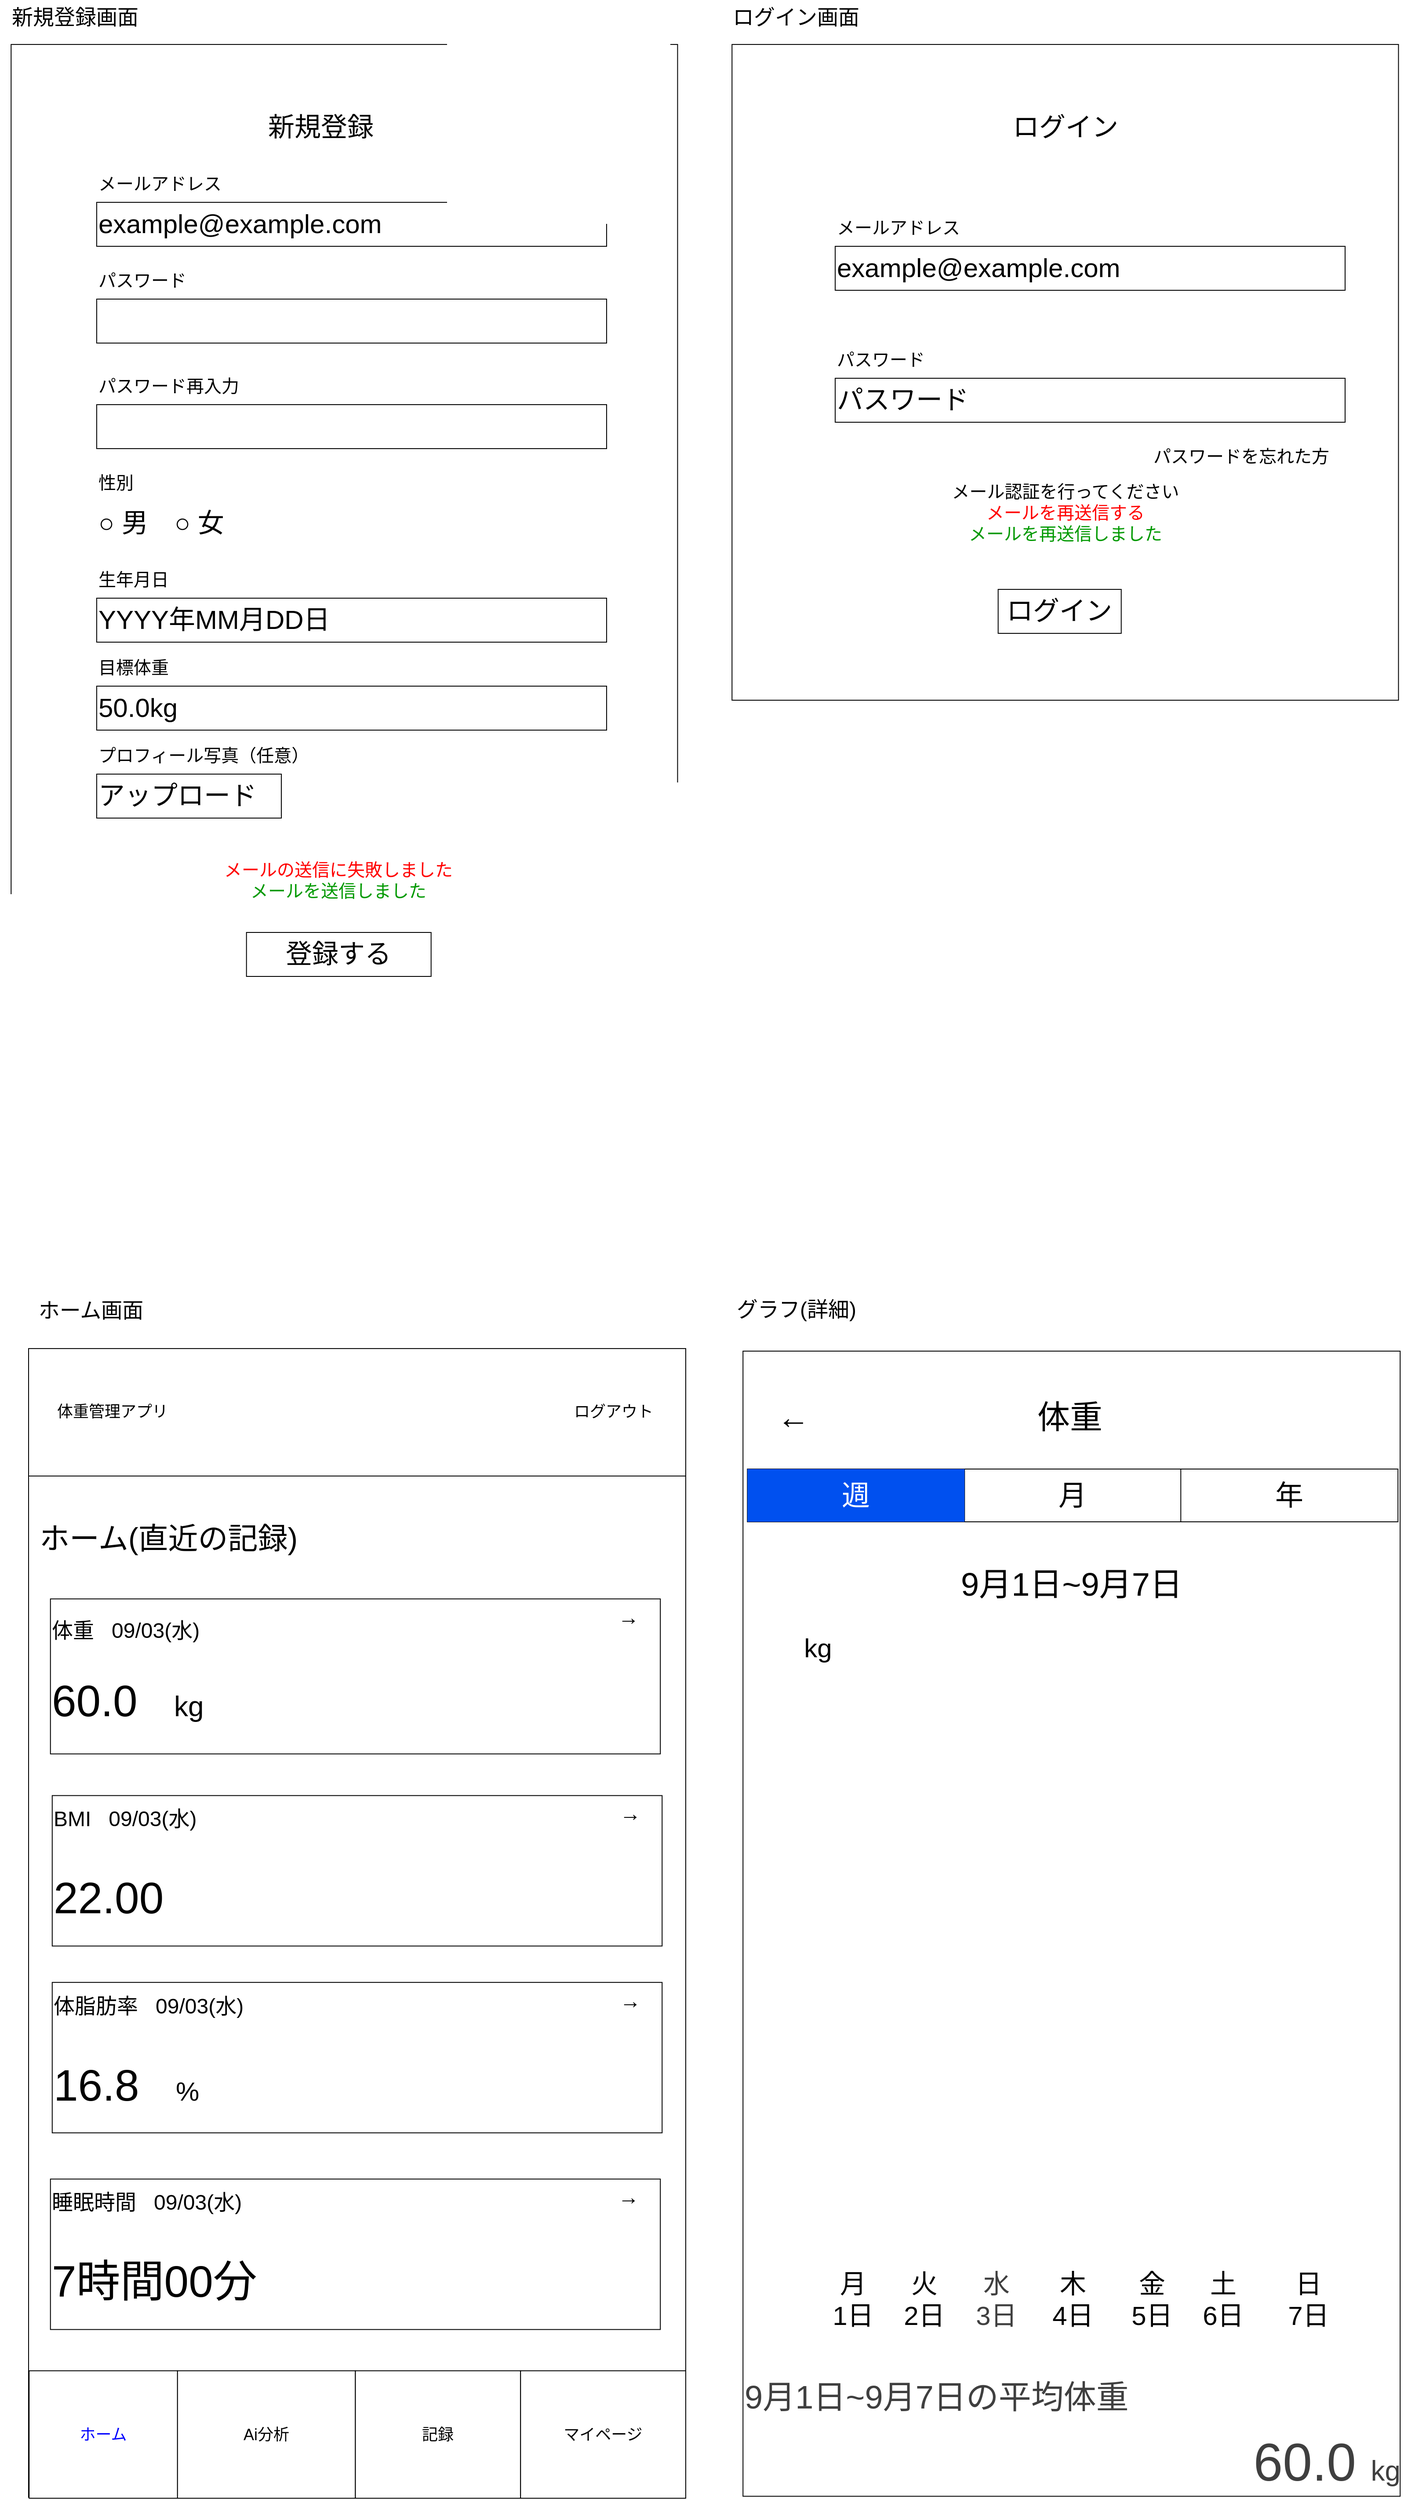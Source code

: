 <mxfile>
    <diagram id="lO2k1UXp4sj1cX4oM6pQ" name="ページ1">
        <mxGraphModel dx="2458" dy="2262" grid="1" gridSize="10" guides="1" tooltips="1" connect="1" arrows="1" fold="1" page="1" pageScale="1" pageWidth="827" pageHeight="1169" math="0" shadow="0">
            <root>
                <mxCell id="0"/>
                <mxCell id="1" parent="0"/>
                <mxCell id="6" value="" style="group;strokeColor=none;" vertex="1" connectable="0" parent="1">
                    <mxGeometry x="640" y="1350" width="763" height="1370" as="geometry"/>
                </mxCell>
                <mxCell id="82" value="" style="group" vertex="1" connectable="0" parent="6">
                    <mxGeometry x="12.5" width="747.5" height="1370" as="geometry"/>
                </mxCell>
                <mxCell id="2" value="" style="rounded=0;whiteSpace=wrap;html=1;" vertex="1" parent="82">
                    <mxGeometry y="67.069" width="747.491" height="1301.813" as="geometry"/>
                </mxCell>
                <mxCell id="3" value="&lt;font style=&quot;font-size: 18px;&quot;&gt;&amp;nbsp; &amp;nbsp; &amp;nbsp; 体重管理アプリ&lt;/font&gt;" style="rounded=0;whiteSpace=wrap;html=1;align=left;" vertex="1" parent="82">
                    <mxGeometry x="0.007" y="63.051" width="747.493" height="144.887" as="geometry"/>
                </mxCell>
                <mxCell id="4" value="&lt;font style=&quot;font-size: 18px;&quot;&gt;　　 ログアウト&amp;nbsp; &amp;nbsp; &amp;nbsp; &amp;nbsp;　　　&lt;/font&gt;" style="rounded=0;whiteSpace=wrap;html=1;align=right;strokeColor=none;fontColor=default;fillColor=none;" vertex="1" parent="82">
                    <mxGeometry x="385.597" y="62.73" width="361.903" height="144.887" as="geometry"/>
                </mxCell>
                <mxCell id="53" value="&lt;span style=&quot;font-size: 18px;&quot;&gt;&lt;font style=&quot;color: rgb(0, 0, 255);&quot;&gt;ホーム&lt;/font&gt;&lt;/span&gt;" style="rounded=0;whiteSpace=wrap;html=1;align=center;" vertex="1" parent="82">
                    <mxGeometry x="0.599" y="1225.113" width="168.804" height="144.887" as="geometry"/>
                </mxCell>
                <mxCell id="54" value="&lt;font style=&quot;font-size: 18px;&quot;&gt;Ai分析&lt;/font&gt;" style="rounded=0;whiteSpace=wrap;html=1;align=center;" vertex="1" parent="82">
                    <mxGeometry x="169.404" y="1225.113" width="202.334" height="144.887" as="geometry"/>
                </mxCell>
                <mxCell id="55" value="&lt;span style=&quot;font-size: 18px;&quot;&gt;記録&lt;/span&gt;" style="rounded=0;whiteSpace=wrap;html=1;align=center;" vertex="1" parent="82">
                    <mxGeometry x="371.737" y="1225.113" width="187.881" height="144.887" as="geometry"/>
                </mxCell>
                <mxCell id="56" value="&lt;span style=&quot;font-size: 18px;&quot;&gt;マイページ&lt;/span&gt;" style="rounded=0;whiteSpace=wrap;html=1;align=center;" vertex="1" parent="82">
                    <mxGeometry x="559.619" y="1225.113" width="187.881" height="144.887" as="geometry"/>
                </mxCell>
                <mxCell id="57" value="&lt;font style=&quot;font-size: 34px;&quot;&gt;ホーム(直近の記録)&lt;/font&gt;" style="rounded=0;whiteSpace=wrap;html=1;align=left;fillColor=none;strokeColor=none;" vertex="1" parent="82">
                    <mxGeometry x="10.421" y="232.607" width="547.606" height="92.488" as="geometry"/>
                </mxCell>
                <mxCell id="62" value="" style="group" vertex="1" connectable="0" parent="82">
                    <mxGeometry x="24.878" y="347.642" width="693.713" height="177.309" as="geometry"/>
                </mxCell>
                <mxCell id="58" value="" style="rounded=0;whiteSpace=wrap;html=1;align=left;" vertex="1" parent="62">
                    <mxGeometry width="693.713" height="176.2" as="geometry"/>
                </mxCell>
                <mxCell id="59" value="&lt;font style=&quot;font-size: 24px;&quot;&gt;体重&amp;nbsp; &amp;nbsp;&lt;/font&gt;&lt;span style=&quot;font-size: 24px; background-color: transparent;&quot;&gt;09/03(水)&lt;/span&gt;" style="rounded=0;whiteSpace=wrap;html=1;align=left;fillColor=none;strokeColor=none;" vertex="1" parent="62">
                    <mxGeometry width="289.047" height="72.553" as="geometry"/>
                </mxCell>
                <mxCell id="60" value="&lt;span style=&quot;font-size: 24px;&quot;&gt;→&lt;/span&gt;" style="rounded=0;whiteSpace=wrap;html=1;align=center;fillColor=none;strokeColor=none;verticalAlign=top;" vertex="1" parent="62">
                    <mxGeometry x="621.451" width="72.262" height="72.553" as="geometry"/>
                </mxCell>
                <mxCell id="63" value="&lt;font style=&quot;font-size: 50px;&quot;&gt;60.0&amp;nbsp; &amp;nbsp;&lt;/font&gt;&lt;font style=&quot;font-size: 32px;&quot;&gt;kg&lt;/font&gt;" style="rounded=0;whiteSpace=wrap;html=1;align=left;fillColor=none;strokeColor=none;" vertex="1" parent="62">
                    <mxGeometry y="55.409" width="274.595" height="120.791" as="geometry"/>
                </mxCell>
                <mxCell id="65" value="" style="group" vertex="1" connectable="0" parent="82">
                    <mxGeometry x="26.904" y="571.206" width="693.713" height="177.733" as="geometry"/>
                </mxCell>
                <mxCell id="66" value="" style="rounded=0;whiteSpace=wrap;html=1;align=left;" vertex="1" parent="65">
                    <mxGeometry width="693.71" height="171.041" as="geometry"/>
                </mxCell>
                <mxCell id="67" value="&lt;font style=&quot;font-size: 24px;&quot;&gt;BMI&amp;nbsp; &amp;nbsp;&lt;/font&gt;&lt;span style=&quot;font-size: 24px; background-color: transparent;&quot;&gt;09/03(水)&lt;/span&gt;" style="rounded=0;whiteSpace=wrap;html=1;align=left;fillColor=none;strokeColor=none;" vertex="1" parent="65">
                    <mxGeometry width="289.051" height="53.916" as="geometry"/>
                </mxCell>
                <mxCell id="68" value="&lt;span style=&quot;font-size: 24px;&quot;&gt;→&lt;/span&gt;" style="rounded=0;whiteSpace=wrap;html=1;align=center;fillColor=none;strokeColor=none;verticalAlign=top;" vertex="1" parent="65">
                    <mxGeometry x="621.451" width="72.262" height="72.727" as="geometry"/>
                </mxCell>
                <mxCell id="69" value="&lt;font style=&quot;font-size: 50px;&quot;&gt;22.00&amp;nbsp; &amp;nbsp;&lt;/font&gt;" style="rounded=0;whiteSpace=wrap;html=1;align=left;fillColor=none;strokeColor=none;" vertex="1" parent="65">
                    <mxGeometry y="55.542" width="274.595" height="121.081" as="geometry"/>
                </mxCell>
                <mxCell id="70" value="" style="group" vertex="1" connectable="0" parent="82">
                    <mxGeometry x="26.904" y="783.592" width="693.713" height="177.733" as="geometry"/>
                </mxCell>
                <mxCell id="71" value="" style="rounded=0;whiteSpace=wrap;html=1;align=left;" vertex="1" parent="70">
                    <mxGeometry width="693.71" height="171.041" as="geometry"/>
                </mxCell>
                <mxCell id="72" value="&lt;font style=&quot;font-size: 24px;&quot;&gt;体脂肪率&amp;nbsp; &amp;nbsp;&lt;/font&gt;&lt;span style=&quot;font-size: 24px; background-color: transparent;&quot;&gt;09/03(水)&lt;/span&gt;" style="rounded=0;whiteSpace=wrap;html=1;align=left;fillColor=none;strokeColor=none;" vertex="1" parent="70">
                    <mxGeometry width="384.337" height="53.912" as="geometry"/>
                </mxCell>
                <mxCell id="73" value="&lt;span style=&quot;font-size: 24px;&quot;&gt;→&lt;/span&gt;" style="rounded=0;whiteSpace=wrap;html=1;align=center;fillColor=none;strokeColor=none;verticalAlign=top;" vertex="1" parent="70">
                    <mxGeometry x="621.451" width="72.262" height="72.727" as="geometry"/>
                </mxCell>
                <mxCell id="74" value="&lt;font style=&quot;font-size: 50px;&quot;&gt;16.8&amp;nbsp; &amp;nbsp;&lt;/font&gt;&lt;font style=&quot;font-size: 30px;&quot;&gt;%&lt;/font&gt;&lt;font style=&quot;font-size: 50px;&quot;&gt;&amp;nbsp; &amp;nbsp;&lt;/font&gt;" style="rounded=0;whiteSpace=wrap;html=1;align=left;fillColor=none;strokeColor=none;" vertex="1" parent="70">
                    <mxGeometry y="55.544" width="354.772" height="121.082" as="geometry"/>
                </mxCell>
                <mxCell id="75" value="" style="group" vertex="1" connectable="0" parent="82">
                    <mxGeometry x="24.878" y="1007.156" width="693.713" height="177.733" as="geometry"/>
                </mxCell>
                <mxCell id="76" value="" style="rounded=0;whiteSpace=wrap;html=1;align=left;" vertex="1" parent="75">
                    <mxGeometry width="693.71" height="171.041" as="geometry"/>
                </mxCell>
                <mxCell id="77" value="&lt;font style=&quot;font-size: 24px;&quot;&gt;睡眠時間&amp;nbsp; &amp;nbsp;&lt;/font&gt;&lt;span style=&quot;font-size: 24px; background-color: transparent;&quot;&gt;09/03(水)&lt;/span&gt;" style="rounded=0;whiteSpace=wrap;html=1;align=left;fillColor=none;strokeColor=none;" vertex="1" parent="75">
                    <mxGeometry width="354.772" height="53.912" as="geometry"/>
                </mxCell>
                <mxCell id="78" value="&lt;span style=&quot;font-size: 24px;&quot;&gt;→&lt;/span&gt;" style="rounded=0;whiteSpace=wrap;html=1;align=center;fillColor=none;strokeColor=none;verticalAlign=top;" vertex="1" parent="75">
                    <mxGeometry x="621.451" width="72.262" height="72.727" as="geometry"/>
                </mxCell>
                <mxCell id="79" value="&lt;font style=&quot;font-size: 50px;&quot;&gt;7時間00分&lt;/font&gt;" style="rounded=0;whiteSpace=wrap;html=1;align=left;fillColor=none;strokeColor=none;" vertex="1" parent="75">
                    <mxGeometry y="55.544" width="458.248" height="121.082" as="geometry"/>
                </mxCell>
                <mxCell id="5" value="&lt;font style=&quot;font-size: 24px;&quot;&gt;ホーム画面&lt;/font&gt;" style="text;html=1;align=center;verticalAlign=middle;resizable=0;points=[];autosize=1;strokeColor=none;fillColor=none;" vertex="1" parent="82">
                    <mxGeometry x="0.606" width="140" height="40" as="geometry"/>
                </mxCell>
                <mxCell id="17" value="" style="group" vertex="1" connectable="0" parent="1">
                    <mxGeometry x="620" y="-120" width="770.73" height="1170" as="geometry"/>
                </mxCell>
                <mxCell id="7" value="" style="group" vertex="1" connectable="0" parent="17">
                    <mxGeometry width="770.73" height="1170" as="geometry"/>
                </mxCell>
                <mxCell id="8" value="" style="rounded=0;whiteSpace=wrap;html=1;" vertex="1" parent="7">
                    <mxGeometry x="12.63" y="50.54" width="758.1" height="1119.46" as="geometry"/>
                </mxCell>
                <mxCell id="32" value="&lt;div style=&quot;&quot;&gt;&lt;font style=&quot;font-size: 20px;&quot;&gt;メールアドレス&lt;/font&gt;&lt;/div&gt;" style="rounded=0;whiteSpace=wrap;html=1;align=left;verticalAlign=top;strokeColor=none;fillColor=none;" vertex="1" parent="7">
                    <mxGeometry x="110" y="190" width="160" height="40" as="geometry"/>
                </mxCell>
                <mxCell id="33" value="&lt;div style=&quot;&quot;&gt;&lt;span style=&quot;font-size: 30px;&quot;&gt;example@example.com&lt;/span&gt;&lt;/div&gt;&lt;div style=&quot;&quot;&gt;&lt;span style=&quot;background-color: transparent;&quot;&gt;&lt;font style=&quot;font-size: 30px;&quot;&gt;&lt;br&gt;&lt;/font&gt;&lt;/span&gt;&lt;/div&gt;" style="rounded=0;whiteSpace=wrap;html=1;align=left;verticalAlign=top;strokeColor=default;" vertex="1" parent="7">
                    <mxGeometry x="110" y="230" width="580" height="50" as="geometry"/>
                </mxCell>
                <mxCell id="34" value="&lt;div style=&quot;&quot;&gt;&lt;span style=&quot;background-color: transparent;&quot;&gt;&lt;font style=&quot;font-size: 30px;&quot;&gt;新規登録&lt;/font&gt;&lt;/span&gt;&lt;/div&gt;&lt;div style=&quot;&quot;&gt;&lt;span style=&quot;background-color: transparent;&quot;&gt;&lt;font style=&quot;font-size: 30px;&quot;&gt;&lt;br&gt;&lt;/font&gt;&lt;/span&gt;&lt;/div&gt;" style="rounded=0;whiteSpace=wrap;html=1;align=center;verticalAlign=top;strokeColor=none;" vertex="1" parent="7">
                    <mxGeometry x="280.0" y="120" width="170" height="50" as="geometry"/>
                </mxCell>
                <mxCell id="38" value="&lt;div style=&quot;&quot;&gt;&lt;font style=&quot;font-size: 20px;&quot;&gt;性別&lt;/font&gt;&lt;/div&gt;" style="rounded=0;whiteSpace=wrap;html=1;align=left;verticalAlign=top;strokeColor=none;fillColor=none;" vertex="1" parent="7">
                    <mxGeometry x="110" y="530" width="112.5" height="90" as="geometry"/>
                </mxCell>
                <mxCell id="39" value="&lt;div style=&quot;&quot;&gt;&lt;span style=&quot;font-size: 30px;&quot;&gt;○ 男　○ 女&lt;/span&gt;&lt;/div&gt;&lt;div style=&quot;&quot;&gt;&lt;span style=&quot;background-color: transparent;&quot;&gt;&lt;font style=&quot;font-size: 30px;&quot;&gt;&lt;br&gt;&lt;/font&gt;&lt;/span&gt;&lt;/div&gt;" style="rounded=0;whiteSpace=wrap;html=1;align=left;verticalAlign=top;strokeColor=none;" vertex="1" parent="7">
                    <mxGeometry x="110" y="570" width="170" height="50" as="geometry"/>
                </mxCell>
                <mxCell id="40" value="&lt;div style=&quot;&quot;&gt;&lt;span style=&quot;font-size: 20px;&quot;&gt;生年月日&lt;/span&gt;&lt;/div&gt;" style="rounded=0;whiteSpace=wrap;html=1;align=left;verticalAlign=top;strokeColor=none;fillColor=none;" vertex="1" parent="7">
                    <mxGeometry x="110" y="640" width="160" height="40" as="geometry"/>
                </mxCell>
                <mxCell id="41" value="&lt;div style=&quot;&quot;&gt;&lt;span style=&quot;font-size: 30px;&quot;&gt;YYYY年MM月DD日&lt;/span&gt;&lt;/div&gt;" style="rounded=0;whiteSpace=wrap;html=1;align=left;verticalAlign=top;strokeColor=default;" vertex="1" parent="7">
                    <mxGeometry x="110" y="680" width="580" height="50" as="geometry"/>
                </mxCell>
                <mxCell id="42" value="&lt;div style=&quot;&quot;&gt;&lt;span style=&quot;font-size: 20px;&quot;&gt;目標体重&lt;/span&gt;&lt;/div&gt;" style="rounded=0;whiteSpace=wrap;html=1;align=left;verticalAlign=top;strokeColor=none;fillColor=none;" vertex="1" parent="7">
                    <mxGeometry x="110" y="740" width="160" height="40" as="geometry"/>
                </mxCell>
                <mxCell id="43" value="&lt;div style=&quot;&quot;&gt;&lt;span style=&quot;font-size: 30px;&quot;&gt;50.0kg&lt;/span&gt;&lt;/div&gt;" style="rounded=0;whiteSpace=wrap;html=1;align=left;verticalAlign=top;strokeColor=default;" vertex="1" parent="7">
                    <mxGeometry x="110" y="780" width="580" height="50" as="geometry"/>
                </mxCell>
                <mxCell id="44" value="&lt;div style=&quot;&quot;&gt;&lt;span style=&quot;font-size: 20px;&quot;&gt;プロフィール写真（任意）&lt;/span&gt;&lt;/div&gt;" style="rounded=0;whiteSpace=wrap;html=1;align=left;verticalAlign=top;strokeColor=none;fillColor=none;" vertex="1" parent="7">
                    <mxGeometry x="110" y="840" width="300" height="40" as="geometry"/>
                </mxCell>
                <mxCell id="45" value="&lt;div style=&quot;&quot;&gt;&lt;span style=&quot;font-size: 30px;&quot;&gt;アップロード&lt;/span&gt;&lt;/div&gt;" style="rounded=0;whiteSpace=wrap;html=1;align=left;verticalAlign=top;strokeColor=default;" vertex="1" parent="7">
                    <mxGeometry x="110" y="880" width="210" height="50" as="geometry"/>
                </mxCell>
                <mxCell id="46" value="&lt;div style=&quot;&quot;&gt;&lt;span style=&quot;font-size: 30px;&quot;&gt;登録する&lt;/span&gt;&lt;/div&gt;" style="rounded=0;whiteSpace=wrap;html=1;align=center;verticalAlign=top;strokeColor=default;" vertex="1" parent="7">
                    <mxGeometry x="280.36" y="1060" width="210" height="50" as="geometry"/>
                </mxCell>
                <mxCell id="47" value="&lt;div style=&quot;&quot;&gt;&lt;span style=&quot;font-size: 20px; background-color: transparent;&quot;&gt;&lt;font style=&quot;color: rgb(255, 0, 0);&quot;&gt;メールの送信に失敗しました&lt;/font&gt;&lt;/span&gt;&lt;/div&gt;&lt;div style=&quot;&quot;&gt;&lt;font style=&quot;font-size: 20px; color: rgb(0, 153, 0);&quot;&gt;メールを送信しました&lt;/font&gt;&lt;/div&gt;" style="rounded=0;whiteSpace=wrap;html=1;align=center;verticalAlign=top;strokeColor=none;fillColor=none;" vertex="1" parent="7">
                    <mxGeometry x="241.2" y="970" width="288.32" height="60" as="geometry"/>
                </mxCell>
                <mxCell id="48" value="&lt;div style=&quot;&quot;&gt;&lt;font style=&quot;font-size: 20px;&quot;&gt;パスワード&lt;/font&gt;&lt;/div&gt;" style="rounded=0;whiteSpace=wrap;html=1;align=left;verticalAlign=top;strokeColor=none;fillColor=none;" vertex="1" parent="7">
                    <mxGeometry x="110" y="300" width="160" height="40" as="geometry"/>
                </mxCell>
                <mxCell id="49" value="&lt;div style=&quot;&quot;&gt;&lt;br&gt;&lt;/div&gt;" style="rounded=0;whiteSpace=wrap;html=1;align=left;verticalAlign=top;strokeColor=default;" vertex="1" parent="7">
                    <mxGeometry x="110" y="340" width="580" height="50" as="geometry"/>
                </mxCell>
                <mxCell id="50" value="&lt;div style=&quot;&quot;&gt;&lt;font style=&quot;font-size: 20px;&quot;&gt;パスワード再入力&lt;/font&gt;&lt;/div&gt;" style="rounded=0;whiteSpace=wrap;html=1;align=left;verticalAlign=top;strokeColor=none;fillColor=none;" vertex="1" parent="7">
                    <mxGeometry x="110" y="420" width="190" height="40" as="geometry"/>
                </mxCell>
                <mxCell id="51" value="&lt;div style=&quot;&quot;&gt;&lt;br&gt;&lt;/div&gt;" style="rounded=0;whiteSpace=wrap;html=1;align=left;verticalAlign=top;strokeColor=default;" vertex="1" parent="7">
                    <mxGeometry x="110" y="460" width="580" height="50" as="geometry"/>
                </mxCell>
                <mxCell id="11" value="&lt;font style=&quot;font-size: 24px;&quot;&gt;新規登録画面&lt;/font&gt;" style="text;html=1;align=center;verticalAlign=middle;resizable=0;points=[];autosize=1;strokeColor=none;fillColor=none;" vertex="1" parent="17">
                    <mxGeometry width="170" height="40" as="geometry"/>
                </mxCell>
                <mxCell id="18" value="" style="group" vertex="1" connectable="0" parent="1">
                    <mxGeometry x="1440" y="-120" width="770.73" height="796" as="geometry"/>
                </mxCell>
                <mxCell id="19" value="" style="group" vertex="1" connectable="0" parent="18">
                    <mxGeometry width="770.73" height="796" as="geometry"/>
                </mxCell>
                <mxCell id="20" value="" style="rounded=0;whiteSpace=wrap;html=1;" vertex="1" parent="19">
                    <mxGeometry x="12.635" y="50.54" width="758.095" height="745.46" as="geometry"/>
                </mxCell>
                <mxCell id="26" value="&lt;div style=&quot;&quot;&gt;&lt;span style=&quot;background-color: transparent;&quot;&gt;&lt;font style=&quot;font-size: 30px;&quot;&gt;ログイン&lt;/font&gt;&lt;/span&gt;&lt;/div&gt;&lt;div style=&quot;&quot;&gt;&lt;span style=&quot;background-color: transparent;&quot;&gt;&lt;font style=&quot;font-size: 30px;&quot;&gt;&lt;br&gt;&lt;/font&gt;&lt;/span&gt;&lt;/div&gt;" style="rounded=0;whiteSpace=wrap;html=1;align=center;verticalAlign=top;strokeColor=none;" vertex="1" parent="19">
                    <mxGeometry x="306.68" y="120" width="170" height="50" as="geometry"/>
                </mxCell>
                <mxCell id="27" value="&lt;div style=&quot;&quot;&gt;&lt;span style=&quot;font-size: 30px;&quot;&gt;example@example.com&lt;/span&gt;&lt;/div&gt;&lt;div style=&quot;&quot;&gt;&lt;span style=&quot;background-color: transparent;&quot;&gt;&lt;font style=&quot;font-size: 30px;&quot;&gt;&lt;br&gt;&lt;/font&gt;&lt;/span&gt;&lt;/div&gt;" style="rounded=0;whiteSpace=wrap;html=1;align=left;verticalAlign=top;strokeColor=default;" vertex="1" parent="19">
                    <mxGeometry x="130" y="280" width="580" height="50" as="geometry"/>
                </mxCell>
                <mxCell id="28" value="&lt;div style=&quot;&quot;&gt;&lt;font style=&quot;font-size: 20px;&quot;&gt;メールアドレス&lt;/font&gt;&lt;/div&gt;" style="rounded=0;whiteSpace=wrap;html=1;align=left;verticalAlign=top;strokeColor=none;fillColor=none;" vertex="1" parent="19">
                    <mxGeometry x="130" y="240" width="160" height="40" as="geometry"/>
                </mxCell>
                <mxCell id="29" value="&lt;div style=&quot;&quot;&gt;&lt;font style=&quot;font-size: 20px;&quot;&gt;パスワード&lt;/font&gt;&lt;/div&gt;" style="rounded=0;whiteSpace=wrap;html=1;align=left;verticalAlign=top;strokeColor=none;fillColor=none;" vertex="1" parent="19">
                    <mxGeometry x="130" y="390" width="160" height="40" as="geometry"/>
                </mxCell>
                <mxCell id="30" value="&lt;div style=&quot;&quot;&gt;&lt;span style=&quot;font-size: 30px;&quot;&gt;パスワード&lt;/span&gt;&lt;/div&gt;&lt;div style=&quot;&quot;&gt;&lt;span style=&quot;background-color: transparent;&quot;&gt;&lt;font style=&quot;font-size: 30px;&quot;&gt;&lt;br&gt;&lt;/font&gt;&lt;/span&gt;&lt;/div&gt;" style="rounded=0;whiteSpace=wrap;html=1;align=left;verticalAlign=top;strokeColor=default;" vertex="1" parent="19">
                    <mxGeometry x="130" y="430" width="580" height="50" as="geometry"/>
                </mxCell>
                <mxCell id="35" value="&lt;div style=&quot;&quot;&gt;&lt;font style=&quot;font-size: 20px;&quot;&gt;パスワードを忘れた方&lt;/font&gt;&lt;/div&gt;" style="rounded=0;whiteSpace=wrap;html=1;align=left;verticalAlign=top;strokeColor=none;fillColor=none;" vertex="1" parent="19">
                    <mxGeometry x="490" y="500" width="220" height="40" as="geometry"/>
                </mxCell>
                <mxCell id="36" value="&lt;div style=&quot;&quot;&gt;&lt;span style=&quot;font-size: 30px;&quot;&gt;ログイン&lt;/span&gt;&lt;/div&gt;&lt;div style=&quot;&quot;&gt;&lt;span style=&quot;background-color: transparent;&quot;&gt;&lt;font style=&quot;font-size: 30px;&quot;&gt;&lt;br&gt;&lt;/font&gt;&lt;/span&gt;&lt;/div&gt;" style="rounded=0;whiteSpace=wrap;html=1;align=center;verticalAlign=top;strokeColor=default;" vertex="1" parent="19">
                    <mxGeometry x="315.36" y="670" width="140" height="50" as="geometry"/>
                </mxCell>
                <mxCell id="37" value="&lt;div style=&quot;&quot;&gt;&lt;font style=&quot;font-size: 20px;&quot;&gt;メール認証を行ってください&lt;/font&gt;&lt;/div&gt;&lt;div style=&quot;&quot;&gt;&lt;font style=&quot;font-size: 20px; color: rgb(255, 0, 0);&quot;&gt;メールを再送信する&lt;/font&gt;&lt;/div&gt;&lt;div style=&quot;&quot;&gt;&lt;font style=&quot;font-size: 20px; color: rgb(0, 153, 0);&quot;&gt;メールを再送信しました&lt;/font&gt;&lt;/div&gt;" style="rounded=0;whiteSpace=wrap;html=1;align=center;verticalAlign=top;strokeColor=none;fillColor=none;" vertex="1" parent="19">
                    <mxGeometry x="247.52" y="540" width="288.32" height="90" as="geometry"/>
                </mxCell>
                <mxCell id="21" value="&lt;font style=&quot;font-size: 24px;&quot;&gt;ログイン画面&lt;/font&gt;" style="text;html=1;align=center;verticalAlign=middle;resizable=0;points=[];autosize=1;strokeColor=none;fillColor=none;" vertex="1" parent="18">
                    <mxGeometry width="170" height="40" as="geometry"/>
                </mxCell>
                <mxCell id="83" value="" style="group;strokeColor=none;" vertex="1" connectable="0" parent="1">
                    <mxGeometry x="1452.63" y="1348.88" width="763" height="1370" as="geometry"/>
                </mxCell>
                <mxCell id="84" value="" style="group" vertex="1" connectable="0" parent="83">
                    <mxGeometry x="12.5" width="750" height="1370" as="geometry"/>
                </mxCell>
                <mxCell id="85" value="" style="rounded=0;whiteSpace=wrap;html=1;" vertex="1" parent="84">
                    <mxGeometry y="67.069" width="747.491" height="1301.813" as="geometry"/>
                </mxCell>
                <mxCell id="87" value="&lt;font style=&quot;font-size: 37px;&quot;&gt;　←　　　　　　　体重&lt;/font&gt;" style="rounded=0;whiteSpace=wrap;html=1;align=left;strokeColor=none;fontColor=default;fillColor=none;" vertex="1" parent="84">
                    <mxGeometry y="71.12" width="750" height="144.89" as="geometry"/>
                </mxCell>
                <mxCell id="113" value="&lt;font style=&quot;font-size: 24px;&quot;&gt;グラフ(詳細)&lt;/font&gt;" style="text;html=1;align=left;verticalAlign=middle;resizable=0;points=[];autosize=1;strokeColor=none;fillColor=none;" vertex="1" parent="84">
                    <mxGeometry x="-9.394" width="160" height="40" as="geometry"/>
                </mxCell>
                <mxCell id="115" value="" style="shape=table;startSize=0;container=1;collapsible=0;childLayout=tableLayout;fontSize=16;" vertex="1" parent="84">
                    <mxGeometry x="5" y="201.12" width="740" height="60.0" as="geometry"/>
                </mxCell>
                <mxCell id="116" value="" style="shape=tableRow;horizontal=0;startSize=0;swimlaneHead=0;swimlaneBody=0;strokeColor=inherit;top=0;left=0;bottom=0;right=0;collapsible=0;dropTarget=0;fillColor=none;points=[[0,0.5],[1,0.5]];portConstraint=eastwest;fontSize=16;fontColor=#FFFFFF;" vertex="1" parent="115">
                    <mxGeometry width="740" height="60" as="geometry"/>
                </mxCell>
                <mxCell id="117" value="&lt;font style=&quot;font-size: 32px; color: rgb(255, 255, 255);&quot;&gt;週&lt;/font&gt;" style="shape=partialRectangle;html=1;whiteSpace=wrap;connectable=0;strokeColor=#001DBC;overflow=hidden;fillColor=#0050ef;top=0;left=0;bottom=0;right=0;pointerEvents=1;fontSize=16;fontColor=#FFFFFF;" vertex="1" parent="116">
                    <mxGeometry width="247" height="60" as="geometry">
                        <mxRectangle width="247" height="60" as="alternateBounds"/>
                    </mxGeometry>
                </mxCell>
                <mxCell id="118" value="&lt;font style=&quot;font-size: 32px;&quot;&gt;月&lt;/font&gt;" style="shape=partialRectangle;html=1;whiteSpace=wrap;connectable=0;strokeColor=inherit;overflow=hidden;fillColor=none;top=0;left=0;bottom=0;right=0;pointerEvents=1;fontSize=16;" vertex="1" parent="116">
                    <mxGeometry x="247" width="246" height="60" as="geometry">
                        <mxRectangle width="246" height="60" as="alternateBounds"/>
                    </mxGeometry>
                </mxCell>
                <mxCell id="119" value="&lt;font style=&quot;font-size: 32px;&quot;&gt;年&lt;/font&gt;" style="shape=partialRectangle;html=1;whiteSpace=wrap;connectable=0;strokeColor=inherit;overflow=hidden;fillColor=none;top=0;left=0;bottom=0;right=0;pointerEvents=1;fontSize=16;" vertex="1" parent="116">
                    <mxGeometry x="493" width="247" height="60" as="geometry">
                        <mxRectangle width="247" height="60" as="alternateBounds"/>
                    </mxGeometry>
                </mxCell>
                <mxCell id="166" value="&lt;font style=&quot;font-size: 37px;&quot;&gt;9月1日~9月7日&lt;/font&gt;" style="rounded=0;whiteSpace=wrap;html=1;align=center;strokeColor=none;fontColor=default;fillColor=none;" vertex="1" parent="84">
                    <mxGeometry x="-1.25" y="261.12" width="750" height="144.89" as="geometry"/>
                </mxCell>
                <mxCell id="174" value="&lt;div&gt;&lt;font style=&quot;font-size: 30px;&quot;&gt;月&lt;/font&gt;&lt;/div&gt;&lt;font style=&quot;font-size: 30px;&quot;&gt;1日&lt;/font&gt;" style="rounded=0;whiteSpace=wrap;html=1;align=center;strokeColor=none;fontColor=default;fillColor=none;" vertex="1" parent="84">
                    <mxGeometry x="84.87" y="1111.12" width="81.25" height="68.88" as="geometry"/>
                </mxCell>
                <mxCell id="175" value="&lt;div&gt;&lt;span style=&quot;font-size: 30px;&quot;&gt;火&lt;/span&gt;&lt;/div&gt;&lt;font style=&quot;font-size: 30px;&quot;&gt;2日&lt;/font&gt;" style="rounded=0;whiteSpace=wrap;html=1;align=center;strokeColor=none;fontColor=default;fillColor=none;" vertex="1" parent="84">
                    <mxGeometry x="166.12" y="1111.12" width="81.25" height="68.88" as="geometry"/>
                </mxCell>
                <mxCell id="176" value="&lt;div&gt;&lt;span style=&quot;color: rgb(63, 63, 63); font-size: 30px; background-color: transparent;&quot;&gt;水&lt;/span&gt;&lt;/div&gt;&lt;div&gt;&lt;span style=&quot;color: rgb(63, 63, 63); font-size: 30px; background-color: transparent;&quot;&gt;3日&lt;/span&gt;&lt;/div&gt;" style="rounded=0;whiteSpace=wrap;html=1;align=center;strokeColor=none;fontColor=default;fillColor=none;" vertex="1" parent="84">
                    <mxGeometry x="247.37" y="1111.12" width="81.25" height="68.88" as="geometry"/>
                </mxCell>
                <mxCell id="177" value="&lt;div&gt;&lt;span style=&quot;font-size: 30px;&quot;&gt;木&lt;/span&gt;&lt;/div&gt;&lt;font style=&quot;font-size: 30px;&quot;&gt;4日&lt;/font&gt;" style="rounded=0;whiteSpace=wrap;html=1;align=center;strokeColor=none;fontColor=default;fillColor=none;" vertex="1" parent="84">
                    <mxGeometry x="334.38" y="1111.12" width="81.25" height="68.88" as="geometry"/>
                </mxCell>
                <mxCell id="178" value="&lt;div&gt;&lt;span style=&quot;font-size: 30px;&quot;&gt;金&lt;/span&gt;&lt;/div&gt;&lt;font style=&quot;font-size: 30px;&quot;&gt;5日&lt;/font&gt;" style="rounded=0;whiteSpace=wrap;html=1;align=center;strokeColor=none;fontColor=default;fillColor=none;" vertex="1" parent="84">
                    <mxGeometry x="424.87" y="1111.12" width="81.25" height="68.88" as="geometry"/>
                </mxCell>
                <mxCell id="179" value="&lt;div&gt;&lt;span style=&quot;font-size: 30px;&quot;&gt;土&lt;/span&gt;&lt;/div&gt;&lt;font style=&quot;font-size: 30px;&quot;&gt;6日&lt;/font&gt;" style="rounded=0;whiteSpace=wrap;html=1;align=center;strokeColor=none;fontColor=default;fillColor=none;" vertex="1" parent="84">
                    <mxGeometry x="506.12" y="1111.12" width="81.25" height="68.88" as="geometry"/>
                </mxCell>
                <mxCell id="180" value="&lt;div&gt;&lt;span style=&quot;font-size: 30px;&quot;&gt;日&lt;/span&gt;&lt;/div&gt;&lt;font style=&quot;font-size: 30px;&quot;&gt;7日&lt;/font&gt;" style="rounded=0;whiteSpace=wrap;html=1;align=center;strokeColor=none;fontColor=default;fillColor=none;" vertex="1" parent="84">
                    <mxGeometry x="602.87" y="1111.12" width="81.25" height="68.88" as="geometry"/>
                </mxCell>
                <mxCell id="181" value="&lt;div&gt;&lt;span style=&quot;font-size: 30px;&quot;&gt;kg&lt;/span&gt;&lt;/div&gt;" style="rounded=0;whiteSpace=wrap;html=1;align=center;strokeColor=none;fontColor=default;fillColor=none;" vertex="1" parent="84">
                    <mxGeometry x="44.87" y="370.12" width="81.25" height="68.88" as="geometry"/>
                </mxCell>
                <mxCell id="182" value="&lt;span style=&quot;color: rgb(63, 63, 63); font-size: 37px;&quot;&gt;9月1日~9月7日の平均体重&lt;/span&gt;" style="rounded=0;whiteSpace=wrap;html=1;align=left;strokeColor=none;fontColor=default;fillColor=none;" vertex="1" parent="84">
                    <mxGeometry y="1223.99" width="680" height="66.01" as="geometry"/>
                </mxCell>
                <mxCell id="183" value="&lt;span style=&quot;color: rgb(63, 63, 63);&quot;&gt;&lt;font style=&quot;font-size: 60px;&quot;&gt;60.0 &lt;/font&gt;&lt;font style=&quot;font-size: 32px;&quot;&gt;kg&lt;/font&gt;&lt;/span&gt;" style="rounded=0;whiteSpace=wrap;html=1;align=right;strokeColor=none;fontColor=default;fillColor=none;" vertex="1" parent="84">
                    <mxGeometry x="444.87" y="1290" width="305.13" height="80" as="geometry"/>
                </mxCell>
            </root>
        </mxGraphModel>
    </diagram>
</mxfile>
